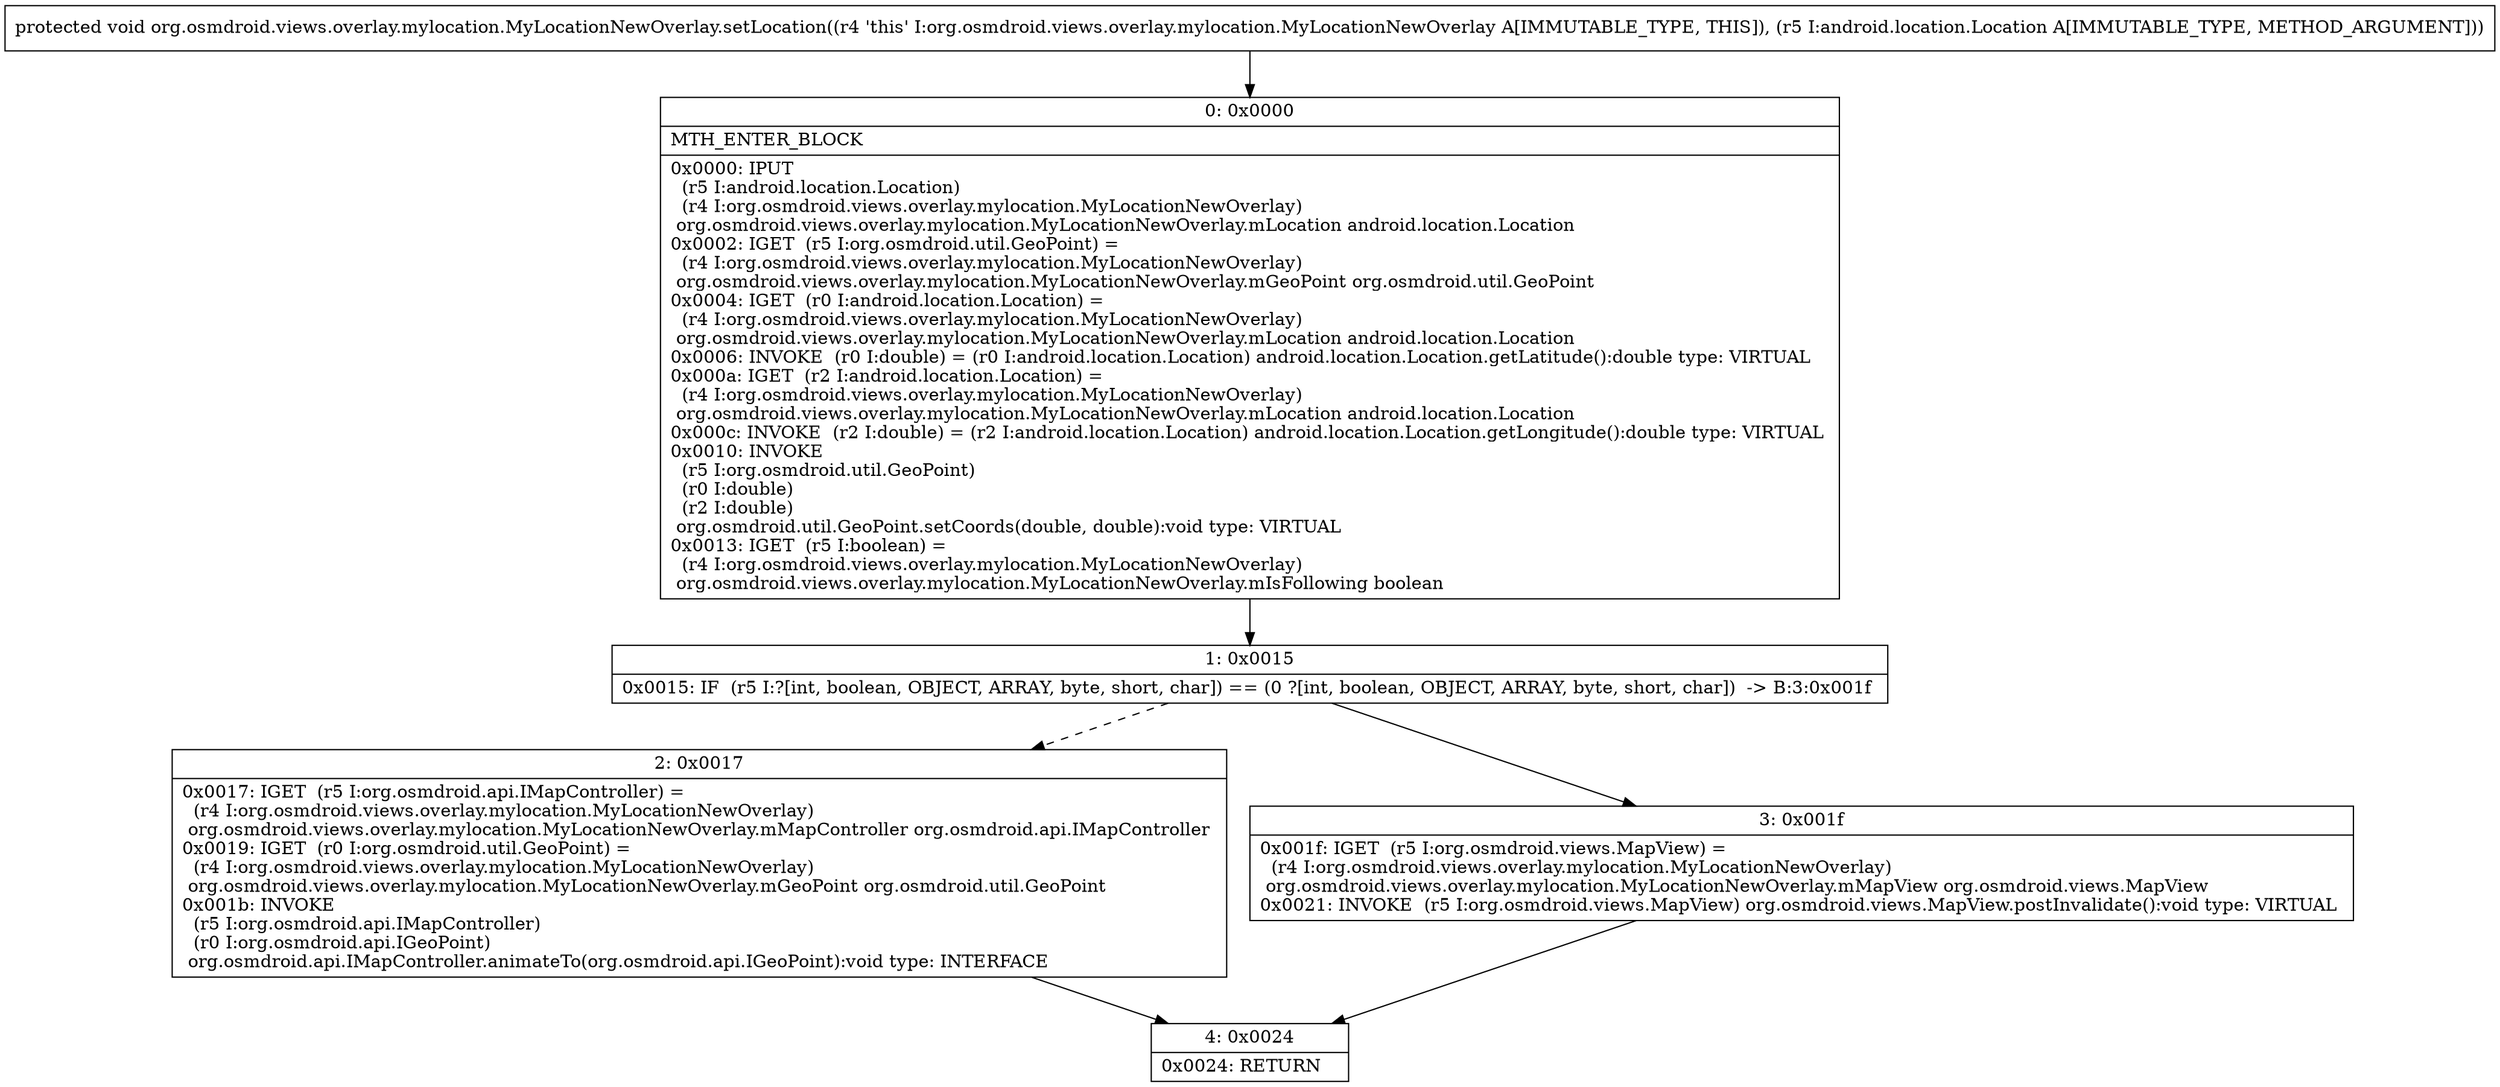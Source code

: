 digraph "CFG fororg.osmdroid.views.overlay.mylocation.MyLocationNewOverlay.setLocation(Landroid\/location\/Location;)V" {
Node_0 [shape=record,label="{0\:\ 0x0000|MTH_ENTER_BLOCK\l|0x0000: IPUT  \l  (r5 I:android.location.Location)\l  (r4 I:org.osmdroid.views.overlay.mylocation.MyLocationNewOverlay)\l org.osmdroid.views.overlay.mylocation.MyLocationNewOverlay.mLocation android.location.Location \l0x0002: IGET  (r5 I:org.osmdroid.util.GeoPoint) = \l  (r4 I:org.osmdroid.views.overlay.mylocation.MyLocationNewOverlay)\l org.osmdroid.views.overlay.mylocation.MyLocationNewOverlay.mGeoPoint org.osmdroid.util.GeoPoint \l0x0004: IGET  (r0 I:android.location.Location) = \l  (r4 I:org.osmdroid.views.overlay.mylocation.MyLocationNewOverlay)\l org.osmdroid.views.overlay.mylocation.MyLocationNewOverlay.mLocation android.location.Location \l0x0006: INVOKE  (r0 I:double) = (r0 I:android.location.Location) android.location.Location.getLatitude():double type: VIRTUAL \l0x000a: IGET  (r2 I:android.location.Location) = \l  (r4 I:org.osmdroid.views.overlay.mylocation.MyLocationNewOverlay)\l org.osmdroid.views.overlay.mylocation.MyLocationNewOverlay.mLocation android.location.Location \l0x000c: INVOKE  (r2 I:double) = (r2 I:android.location.Location) android.location.Location.getLongitude():double type: VIRTUAL \l0x0010: INVOKE  \l  (r5 I:org.osmdroid.util.GeoPoint)\l  (r0 I:double)\l  (r2 I:double)\l org.osmdroid.util.GeoPoint.setCoords(double, double):void type: VIRTUAL \l0x0013: IGET  (r5 I:boolean) = \l  (r4 I:org.osmdroid.views.overlay.mylocation.MyLocationNewOverlay)\l org.osmdroid.views.overlay.mylocation.MyLocationNewOverlay.mIsFollowing boolean \l}"];
Node_1 [shape=record,label="{1\:\ 0x0015|0x0015: IF  (r5 I:?[int, boolean, OBJECT, ARRAY, byte, short, char]) == (0 ?[int, boolean, OBJECT, ARRAY, byte, short, char])  \-\> B:3:0x001f \l}"];
Node_2 [shape=record,label="{2\:\ 0x0017|0x0017: IGET  (r5 I:org.osmdroid.api.IMapController) = \l  (r4 I:org.osmdroid.views.overlay.mylocation.MyLocationNewOverlay)\l org.osmdroid.views.overlay.mylocation.MyLocationNewOverlay.mMapController org.osmdroid.api.IMapController \l0x0019: IGET  (r0 I:org.osmdroid.util.GeoPoint) = \l  (r4 I:org.osmdroid.views.overlay.mylocation.MyLocationNewOverlay)\l org.osmdroid.views.overlay.mylocation.MyLocationNewOverlay.mGeoPoint org.osmdroid.util.GeoPoint \l0x001b: INVOKE  \l  (r5 I:org.osmdroid.api.IMapController)\l  (r0 I:org.osmdroid.api.IGeoPoint)\l org.osmdroid.api.IMapController.animateTo(org.osmdroid.api.IGeoPoint):void type: INTERFACE \l}"];
Node_3 [shape=record,label="{3\:\ 0x001f|0x001f: IGET  (r5 I:org.osmdroid.views.MapView) = \l  (r4 I:org.osmdroid.views.overlay.mylocation.MyLocationNewOverlay)\l org.osmdroid.views.overlay.mylocation.MyLocationNewOverlay.mMapView org.osmdroid.views.MapView \l0x0021: INVOKE  (r5 I:org.osmdroid.views.MapView) org.osmdroid.views.MapView.postInvalidate():void type: VIRTUAL \l}"];
Node_4 [shape=record,label="{4\:\ 0x0024|0x0024: RETURN   \l}"];
MethodNode[shape=record,label="{protected void org.osmdroid.views.overlay.mylocation.MyLocationNewOverlay.setLocation((r4 'this' I:org.osmdroid.views.overlay.mylocation.MyLocationNewOverlay A[IMMUTABLE_TYPE, THIS]), (r5 I:android.location.Location A[IMMUTABLE_TYPE, METHOD_ARGUMENT])) }"];
MethodNode -> Node_0;
Node_0 -> Node_1;
Node_1 -> Node_2[style=dashed];
Node_1 -> Node_3;
Node_2 -> Node_4;
Node_3 -> Node_4;
}

